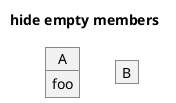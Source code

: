 {
  "sha1": "mk4izgyaj1mtkztv0r21uarndqve3o0",
  "insertion": {
    "when": "2024-06-03T18:59:35.354Z",
    "url": "https://github.com/plantuml/plantuml/issues/1304",
    "user": "plantuml@gmail.com"
  }
}
@startuml
title hide empty members
hide empty members
object A {
  foo
}
object B

@enduml
